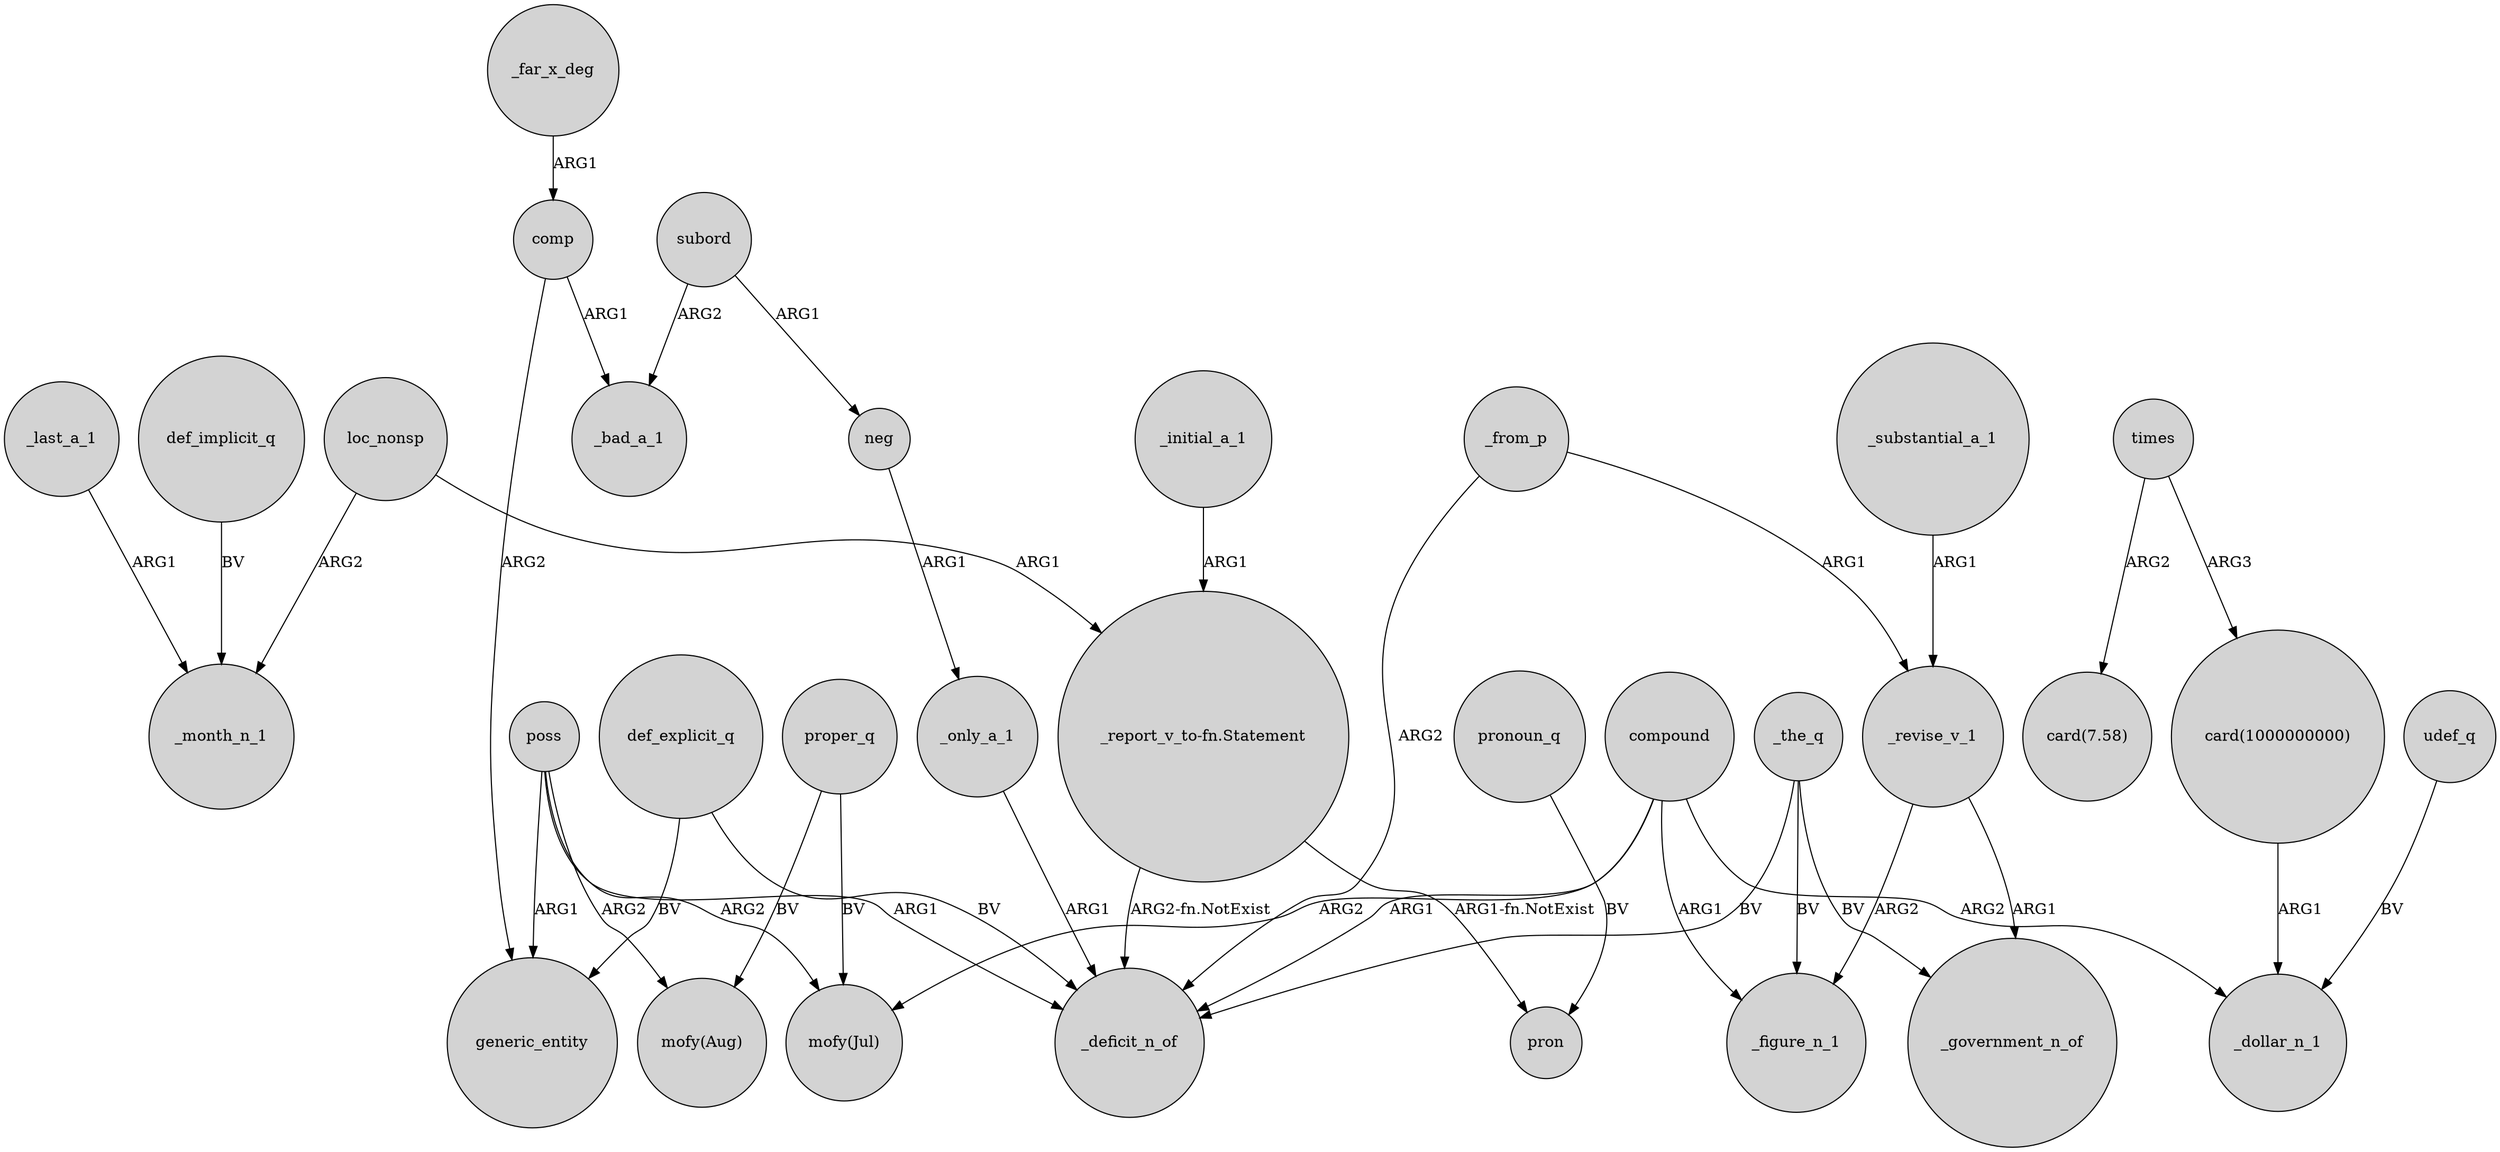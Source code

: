 digraph {
	node [shape=circle style=filled]
	def_implicit_q -> _month_n_1 [label=BV]
	proper_q -> "mofy(Jul)" [label=BV]
	poss -> generic_entity [label=ARG1]
	_substantial_a_1 -> _revise_v_1 [label=ARG1]
	def_explicit_q -> _deficit_n_of [label=BV]
	def_explicit_q -> generic_entity [label=BV]
	times -> "card(7.58)" [label=ARG2]
	comp -> _bad_a_1 [label=ARG1]
	_from_p -> _deficit_n_of [label=ARG2]
	loc_nonsp -> "_report_v_to-fn.Statement" [label=ARG1]
	neg -> _only_a_1 [label=ARG1]
	_the_q -> _figure_n_1 [label=BV]
	compound -> "mofy(Jul)" [label=ARG2]
	"_report_v_to-fn.Statement" -> pron [label="ARG1-fn.NotExist"]
	subord -> neg [label=ARG1]
	times -> "card(1000000000)" [label=ARG3]
	poss -> _deficit_n_of [label=ARG1]
	pronoun_q -> pron [label=BV]
	_initial_a_1 -> "_report_v_to-fn.Statement" [label=ARG1]
	poss -> "mofy(Jul)" [label=ARG2]
	"_report_v_to-fn.Statement" -> _deficit_n_of [label="ARG2-fn.NotExist"]
	proper_q -> "mofy(Aug)" [label=BV]
	compound -> _deficit_n_of [label=ARG1]
	_revise_v_1 -> _government_n_of [label=ARG1]
	subord -> _bad_a_1 [label=ARG2]
	_the_q -> _government_n_of [label=BV]
	_far_x_deg -> comp [label=ARG1]
	_from_p -> _revise_v_1 [label=ARG1]
	_last_a_1 -> _month_n_1 [label=ARG1]
	_the_q -> _deficit_n_of [label=BV]
	comp -> generic_entity [label=ARG2]
	"card(1000000000)" -> _dollar_n_1 [label=ARG1]
	_revise_v_1 -> _figure_n_1 [label=ARG2]
	compound -> _dollar_n_1 [label=ARG2]
	loc_nonsp -> _month_n_1 [label=ARG2]
	poss -> "mofy(Aug)" [label=ARG2]
	_only_a_1 -> _deficit_n_of [label=ARG1]
	udef_q -> _dollar_n_1 [label=BV]
	compound -> _figure_n_1 [label=ARG1]
}
